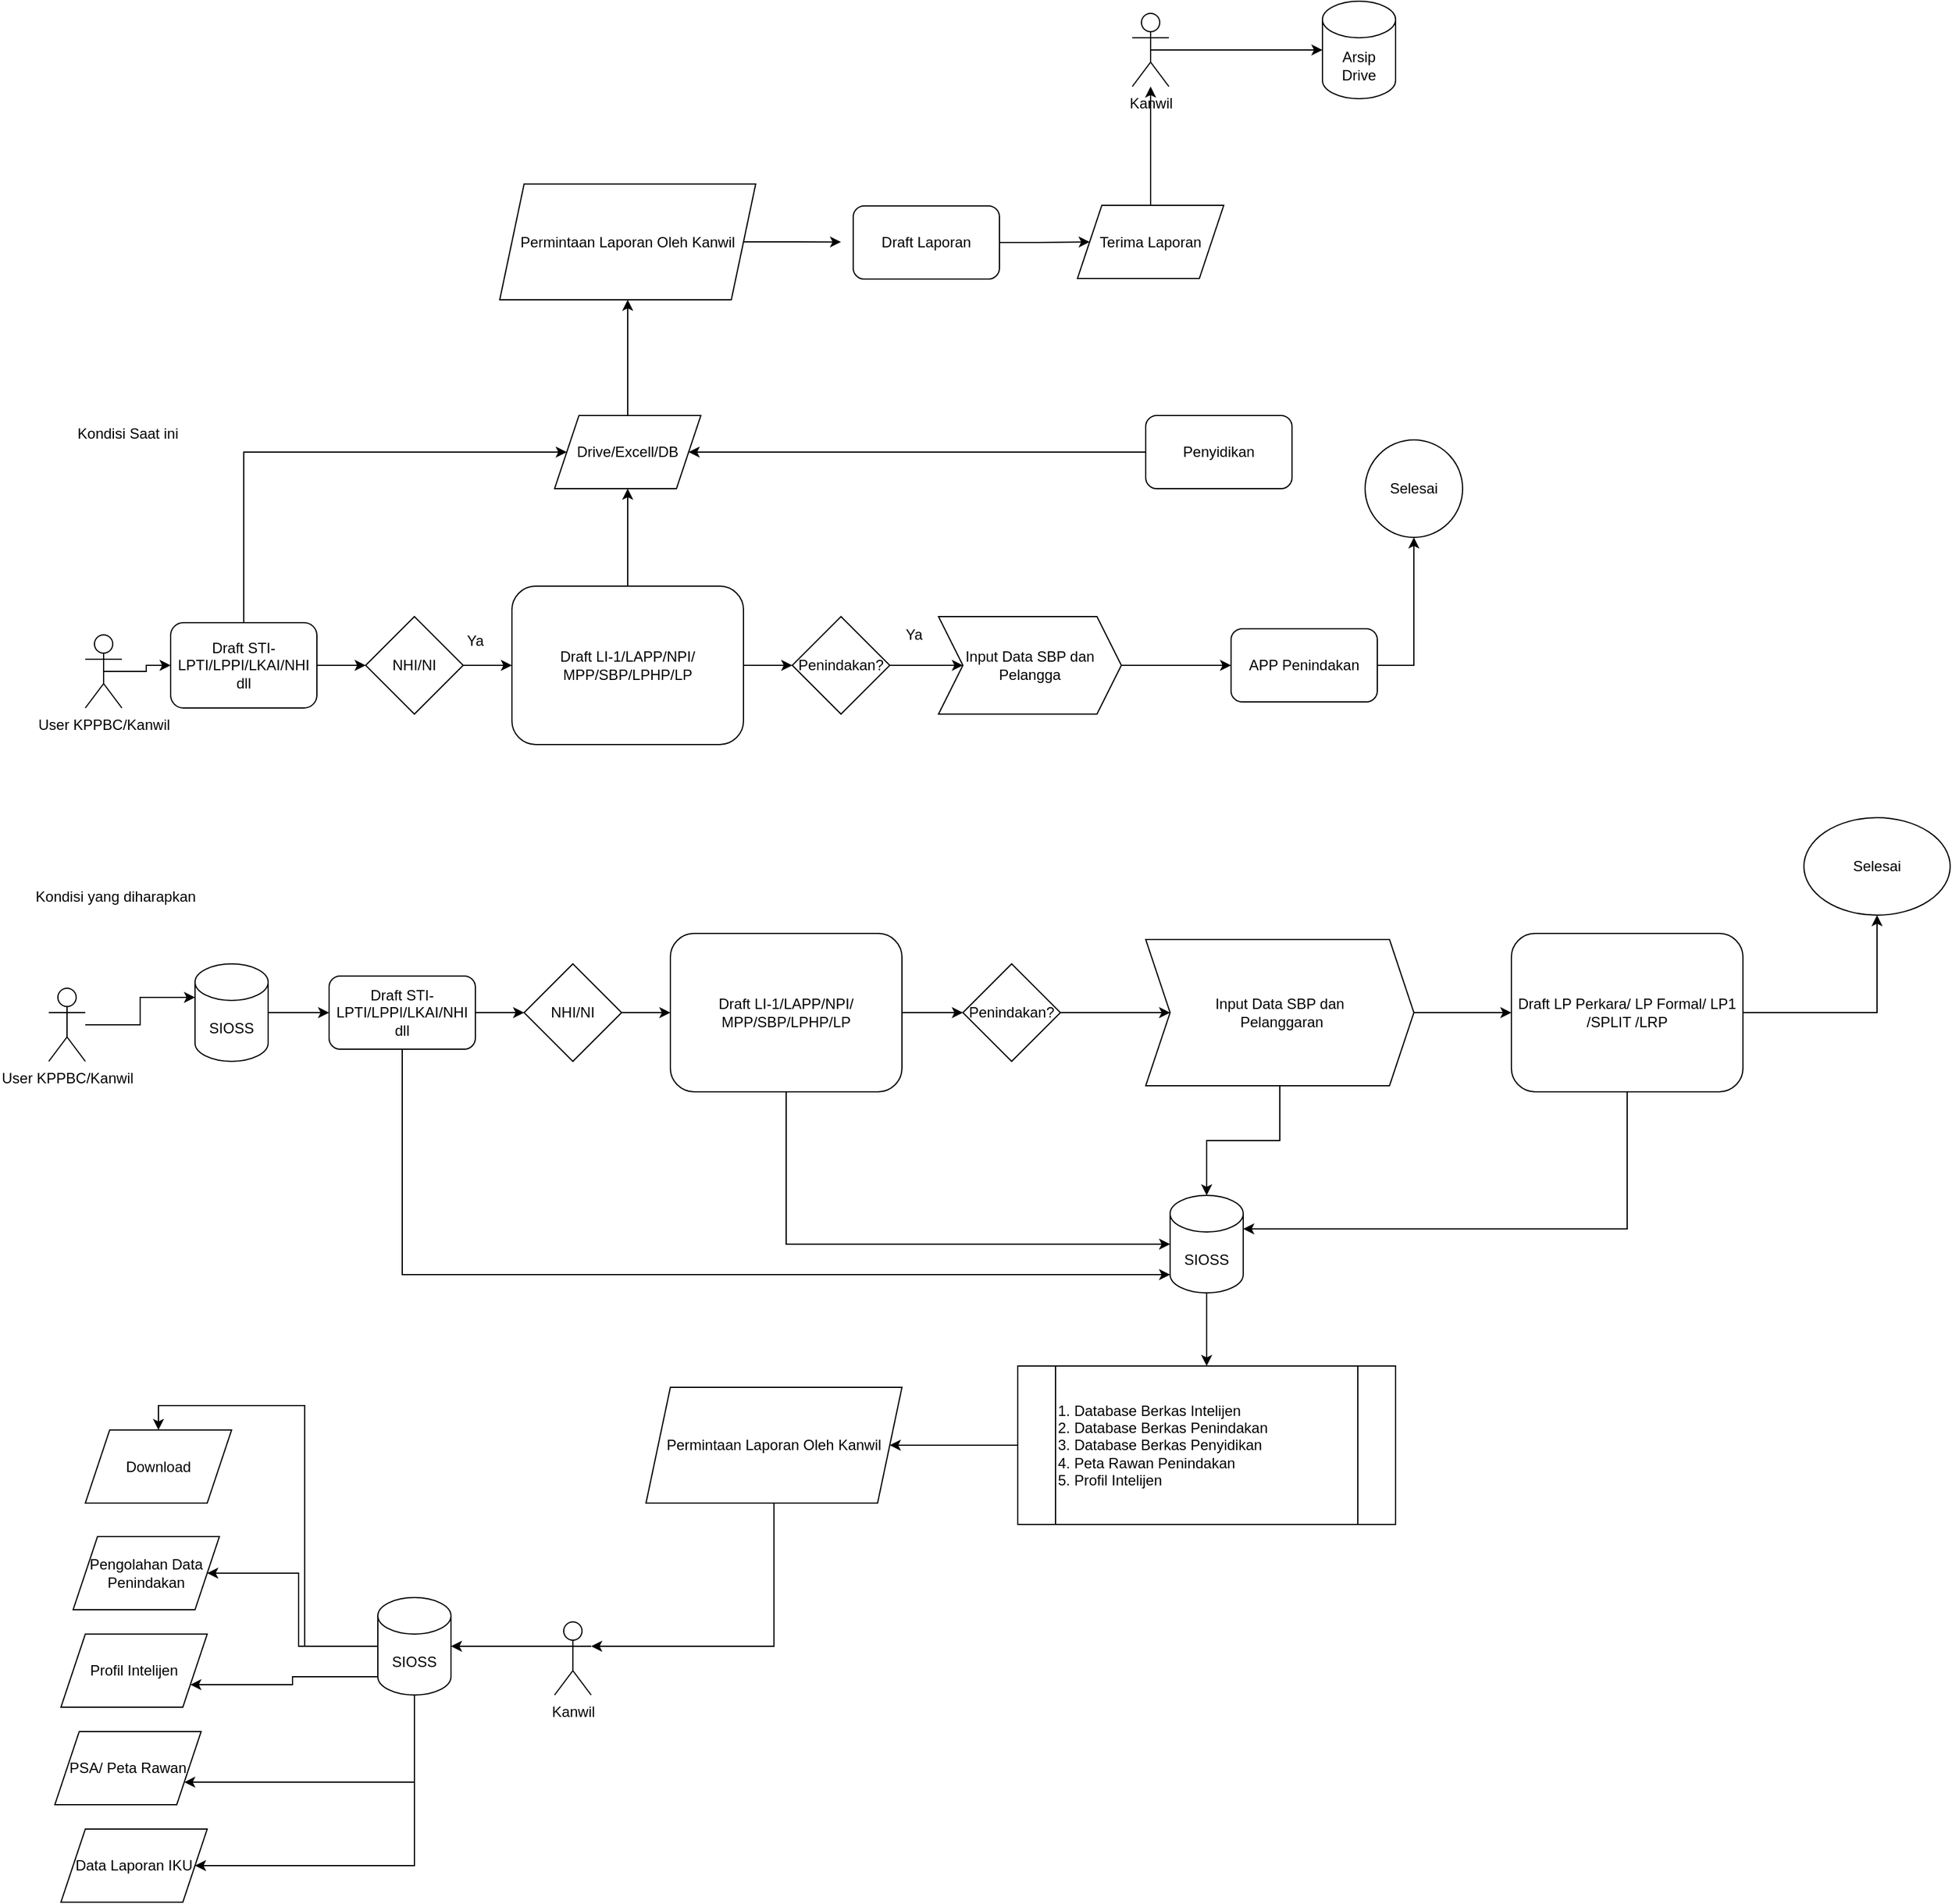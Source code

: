 <mxfile version="16.4.7" type="github"><diagram id="DJ_Ps_fzaINZI8N2LzJv" name="Page-1"><mxGraphModel dx="3793" dy="2732" grid="1" gridSize="10" guides="1" tooltips="1" connect="1" arrows="1" fold="1" page="1" pageScale="1" pageWidth="827" pageHeight="1169" math="0" shadow="0"><root><mxCell id="0"/><mxCell id="1" parent="0"/><mxCell id="MDOAliKva9BKkH3c2uKR-26" style="edgeStyle=orthogonalEdgeStyle;rounded=0;orthogonalLoop=1;jettySize=auto;html=1;exitX=0.5;exitY=0.5;exitDx=0;exitDy=0;exitPerimeter=0;entryX=0;entryY=0.5;entryDx=0;entryDy=0;" edge="1" parent="1" source="MDOAliKva9BKkH3c2uKR-2" target="MDOAliKva9BKkH3c2uKR-17"><mxGeometry relative="1" as="geometry"/></mxCell><mxCell id="MDOAliKva9BKkH3c2uKR-2" value="User KPPBC/Kanwil" style="shape=umlActor;verticalLabelPosition=bottom;verticalAlign=top;html=1;outlineConnect=0;" vertex="1" parent="1"><mxGeometry x="-740" y="100" width="30" height="60" as="geometry"/></mxCell><mxCell id="MDOAliKva9BKkH3c2uKR-31" style="edgeStyle=orthogonalEdgeStyle;rounded=0;orthogonalLoop=1;jettySize=auto;html=1;exitX=1;exitY=0.5;exitDx=0;exitDy=0;entryX=0.5;entryY=1;entryDx=0;entryDy=0;" edge="1" parent="1" source="MDOAliKva9BKkH3c2uKR-4" target="MDOAliKva9BKkH3c2uKR-25"><mxGeometry relative="1" as="geometry"/></mxCell><mxCell id="MDOAliKva9BKkH3c2uKR-4" value="APP Penindakan" style="whiteSpace=wrap;html=1;rounded=1;" vertex="1" parent="1"><mxGeometry x="200" y="95" width="120" height="60" as="geometry"/></mxCell><mxCell id="MDOAliKva9BKkH3c2uKR-30" style="edgeStyle=orthogonalEdgeStyle;rounded=0;orthogonalLoop=1;jettySize=auto;html=1;exitX=1;exitY=0.5;exitDx=0;exitDy=0;entryX=0;entryY=0.5;entryDx=0;entryDy=0;" edge="1" parent="1" source="MDOAliKva9BKkH3c2uKR-7" target="MDOAliKva9BKkH3c2uKR-4"><mxGeometry relative="1" as="geometry"/></mxCell><mxCell id="MDOAliKva9BKkH3c2uKR-7" value="Input Data SBP dan Pelangga" style="shape=step;perimeter=stepPerimeter;whiteSpace=wrap;html=1;fixedSize=1;" vertex="1" parent="1"><mxGeometry x="-40" y="85" width="150" height="80" as="geometry"/></mxCell><mxCell id="MDOAliKva9BKkH3c2uKR-11" value="Kondisi Saat ini" style="text;html=1;strokeColor=none;fillColor=none;align=center;verticalAlign=middle;whiteSpace=wrap;rounded=0;" vertex="1" parent="1"><mxGeometry x="-800" y="-80" width="190" height="30" as="geometry"/></mxCell><mxCell id="MDOAliKva9BKkH3c2uKR-12" value="Kondisi yang diharapkan" style="text;html=1;strokeColor=none;fillColor=none;align=center;verticalAlign=middle;whiteSpace=wrap;rounded=0;" vertex="1" parent="1"><mxGeometry x="-810" y="300" width="190" height="30" as="geometry"/></mxCell><mxCell id="MDOAliKva9BKkH3c2uKR-49" style="edgeStyle=orthogonalEdgeStyle;rounded=0;orthogonalLoop=1;jettySize=auto;html=1;entryX=0;entryY=0;entryDx=0;entryDy=27.5;entryPerimeter=0;" edge="1" parent="1" source="MDOAliKva9BKkH3c2uKR-13" target="MDOAliKva9BKkH3c2uKR-42"><mxGeometry relative="1" as="geometry"/></mxCell><mxCell id="MDOAliKva9BKkH3c2uKR-13" value="User KPPBC/Kanwil" style="shape=umlActor;verticalLabelPosition=bottom;verticalAlign=top;html=1;outlineConnect=0;" vertex="1" parent="1"><mxGeometry x="-770" y="390" width="30" height="60" as="geometry"/></mxCell><mxCell id="MDOAliKva9BKkH3c2uKR-51" style="edgeStyle=orthogonalEdgeStyle;rounded=0;orthogonalLoop=1;jettySize=auto;html=1;exitX=1;exitY=0.5;exitDx=0;exitDy=0;entryX=0;entryY=0.5;entryDx=0;entryDy=0;" edge="1" parent="1" source="MDOAliKva9BKkH3c2uKR-16" target="MDOAliKva9BKkH3c2uKR-43"><mxGeometry relative="1" as="geometry"/></mxCell><mxCell id="MDOAliKva9BKkH3c2uKR-59" style="edgeStyle=orthogonalEdgeStyle;rounded=0;orthogonalLoop=1;jettySize=auto;html=1;exitX=0.5;exitY=1;exitDx=0;exitDy=0;entryX=0;entryY=1;entryDx=0;entryDy=-15;entryPerimeter=0;" edge="1" parent="1" source="MDOAliKva9BKkH3c2uKR-16" target="MDOAliKva9BKkH3c2uKR-58"><mxGeometry relative="1" as="geometry"/></mxCell><mxCell id="MDOAliKva9BKkH3c2uKR-16" value="Draft STI-LPTI/LPPI/LKAI/NHI dll" style="rounded=1;whiteSpace=wrap;html=1;" vertex="1" parent="1"><mxGeometry x="-540" y="380" width="120" height="60" as="geometry"/></mxCell><mxCell id="MDOAliKva9BKkH3c2uKR-27" style="edgeStyle=orthogonalEdgeStyle;rounded=0;orthogonalLoop=1;jettySize=auto;html=1;exitX=1;exitY=0.5;exitDx=0;exitDy=0;entryX=0;entryY=0.5;entryDx=0;entryDy=0;" edge="1" parent="1" source="MDOAliKva9BKkH3c2uKR-17" target="MDOAliKva9BKkH3c2uKR-21"><mxGeometry relative="1" as="geometry"/></mxCell><mxCell id="MDOAliKva9BKkH3c2uKR-32" style="edgeStyle=orthogonalEdgeStyle;rounded=0;orthogonalLoop=1;jettySize=auto;html=1;exitX=0.5;exitY=0;exitDx=0;exitDy=0;entryX=0;entryY=0.5;entryDx=0;entryDy=0;" edge="1" parent="1" source="MDOAliKva9BKkH3c2uKR-17" target="MDOAliKva9BKkH3c2uKR-33"><mxGeometry relative="1" as="geometry"><mxPoint x="-610" y="10.0" as="targetPoint"/><Array as="points"><mxPoint x="-610" y="-50"/></Array></mxGeometry></mxCell><mxCell id="MDOAliKva9BKkH3c2uKR-17" value="Draft STI-LPTI/LPPI/LKAI/NHI dll" style="rounded=1;whiteSpace=wrap;html=1;" vertex="1" parent="1"><mxGeometry x="-670" y="90" width="120" height="70" as="geometry"/></mxCell><mxCell id="MDOAliKva9BKkH3c2uKR-28" style="edgeStyle=orthogonalEdgeStyle;rounded=0;orthogonalLoop=1;jettySize=auto;html=1;exitX=1;exitY=0.5;exitDx=0;exitDy=0;entryX=0;entryY=0.5;entryDx=0;entryDy=0;" edge="1" parent="1" source="MDOAliKva9BKkH3c2uKR-18" target="MDOAliKva9BKkH3c2uKR-19"><mxGeometry relative="1" as="geometry"/></mxCell><mxCell id="MDOAliKva9BKkH3c2uKR-34" style="edgeStyle=orthogonalEdgeStyle;rounded=0;orthogonalLoop=1;jettySize=auto;html=1;exitX=0.5;exitY=0;exitDx=0;exitDy=0;entryX=0.5;entryY=1;entryDx=0;entryDy=0;" edge="1" parent="1" source="MDOAliKva9BKkH3c2uKR-18" target="MDOAliKva9BKkH3c2uKR-33"><mxGeometry relative="1" as="geometry"/></mxCell><mxCell id="MDOAliKva9BKkH3c2uKR-18" value="Draft LI-1/LAPP/NPI/&lt;br&gt;MPP/SBP/LPHP/LP" style="rounded=1;whiteSpace=wrap;html=1;" vertex="1" parent="1"><mxGeometry x="-390" y="60" width="190" height="130" as="geometry"/></mxCell><mxCell id="MDOAliKva9BKkH3c2uKR-20" style="edgeStyle=orthogonalEdgeStyle;rounded=0;orthogonalLoop=1;jettySize=auto;html=1;exitX=1;exitY=0.5;exitDx=0;exitDy=0;entryX=0;entryY=0.5;entryDx=0;entryDy=0;" edge="1" parent="1" source="MDOAliKva9BKkH3c2uKR-19" target="MDOAliKva9BKkH3c2uKR-7"><mxGeometry relative="1" as="geometry"/></mxCell><mxCell id="MDOAliKva9BKkH3c2uKR-19" value="Penindakan?" style="rhombus;whiteSpace=wrap;html=1;" vertex="1" parent="1"><mxGeometry x="-160" y="85" width="80" height="80" as="geometry"/></mxCell><mxCell id="MDOAliKva9BKkH3c2uKR-23" style="edgeStyle=orthogonalEdgeStyle;rounded=0;orthogonalLoop=1;jettySize=auto;html=1;exitX=1;exitY=0.5;exitDx=0;exitDy=0;entryX=0;entryY=0.5;entryDx=0;entryDy=0;" edge="1" parent="1" source="MDOAliKva9BKkH3c2uKR-21" target="MDOAliKva9BKkH3c2uKR-18"><mxGeometry relative="1" as="geometry"/></mxCell><mxCell id="MDOAliKva9BKkH3c2uKR-21" value="NHI/NI" style="rhombus;whiteSpace=wrap;html=1;" vertex="1" parent="1"><mxGeometry x="-510" y="85" width="80" height="80" as="geometry"/></mxCell><mxCell id="MDOAliKva9BKkH3c2uKR-25" value="Selesai" style="ellipse;whiteSpace=wrap;html=1;aspect=fixed;" vertex="1" parent="1"><mxGeometry x="310" y="-60" width="80" height="80" as="geometry"/></mxCell><mxCell id="MDOAliKva9BKkH3c2uKR-73" style="edgeStyle=orthogonalEdgeStyle;rounded=0;orthogonalLoop=1;jettySize=auto;html=1;exitX=0.5;exitY=0;exitDx=0;exitDy=0;entryX=0.5;entryY=1;entryDx=0;entryDy=0;" edge="1" parent="1" source="MDOAliKva9BKkH3c2uKR-33" target="MDOAliKva9BKkH3c2uKR-72"><mxGeometry relative="1" as="geometry"/></mxCell><mxCell id="MDOAliKva9BKkH3c2uKR-33" value="Drive/Excell/DB" style="shape=parallelogram;perimeter=parallelogramPerimeter;whiteSpace=wrap;html=1;fixedSize=1;" vertex="1" parent="1"><mxGeometry x="-355" y="-80" width="120" height="60" as="geometry"/></mxCell><mxCell id="MDOAliKva9BKkH3c2uKR-35" value="Ya" style="text;html=1;strokeColor=none;fillColor=none;align=center;verticalAlign=middle;whiteSpace=wrap;rounded=0;" vertex="1" parent="1"><mxGeometry x="-450" y="90" width="60" height="30" as="geometry"/></mxCell><mxCell id="MDOAliKva9BKkH3c2uKR-36" value="Ya" style="text;html=1;strokeColor=none;fillColor=none;align=center;verticalAlign=middle;whiteSpace=wrap;rounded=0;" vertex="1" parent="1"><mxGeometry x="-90" y="85" width="60" height="30" as="geometry"/></mxCell><mxCell id="MDOAliKva9BKkH3c2uKR-38" style="edgeStyle=orthogonalEdgeStyle;rounded=0;orthogonalLoop=1;jettySize=auto;html=1;entryX=1;entryY=0.5;entryDx=0;entryDy=0;" edge="1" parent="1" source="MDOAliKva9BKkH3c2uKR-37" target="MDOAliKva9BKkH3c2uKR-33"><mxGeometry relative="1" as="geometry"/></mxCell><mxCell id="MDOAliKva9BKkH3c2uKR-37" value="Penyidikan" style="rounded=1;whiteSpace=wrap;html=1;" vertex="1" parent="1"><mxGeometry x="130" y="-80" width="120" height="60" as="geometry"/></mxCell><mxCell id="MDOAliKva9BKkH3c2uKR-50" style="edgeStyle=orthogonalEdgeStyle;rounded=0;orthogonalLoop=1;jettySize=auto;html=1;exitX=1;exitY=0.5;exitDx=0;exitDy=0;exitPerimeter=0;entryX=0;entryY=0.5;entryDx=0;entryDy=0;" edge="1" parent="1" source="MDOAliKva9BKkH3c2uKR-42" target="MDOAliKva9BKkH3c2uKR-16"><mxGeometry relative="1" as="geometry"/></mxCell><mxCell id="MDOAliKva9BKkH3c2uKR-42" value="SIOSS" style="shape=cylinder3;whiteSpace=wrap;html=1;boundedLbl=1;backgroundOutline=1;size=15;" vertex="1" parent="1"><mxGeometry x="-650" y="370" width="60" height="80" as="geometry"/></mxCell><mxCell id="MDOAliKva9BKkH3c2uKR-52" style="edgeStyle=orthogonalEdgeStyle;rounded=0;orthogonalLoop=1;jettySize=auto;html=1;exitX=1;exitY=0.5;exitDx=0;exitDy=0;entryX=0;entryY=0.5;entryDx=0;entryDy=0;" edge="1" parent="1" source="MDOAliKva9BKkH3c2uKR-43" target="MDOAliKva9BKkH3c2uKR-44"><mxGeometry relative="1" as="geometry"/></mxCell><mxCell id="MDOAliKva9BKkH3c2uKR-43" value="NHI/NI" style="rhombus;whiteSpace=wrap;html=1;" vertex="1" parent="1"><mxGeometry x="-380" y="370" width="80" height="80" as="geometry"/></mxCell><mxCell id="MDOAliKva9BKkH3c2uKR-53" style="edgeStyle=orthogonalEdgeStyle;rounded=0;orthogonalLoop=1;jettySize=auto;html=1;exitX=1;exitY=0.5;exitDx=0;exitDy=0;entryX=0;entryY=0.5;entryDx=0;entryDy=0;" edge="1" parent="1" source="MDOAliKva9BKkH3c2uKR-44" target="MDOAliKva9BKkH3c2uKR-45"><mxGeometry relative="1" as="geometry"/></mxCell><mxCell id="MDOAliKva9BKkH3c2uKR-60" style="edgeStyle=orthogonalEdgeStyle;rounded=0;orthogonalLoop=1;jettySize=auto;html=1;exitX=0.5;exitY=1;exitDx=0;exitDy=0;entryX=0;entryY=0.5;entryDx=0;entryDy=0;entryPerimeter=0;" edge="1" parent="1" source="MDOAliKva9BKkH3c2uKR-44" target="MDOAliKva9BKkH3c2uKR-58"><mxGeometry relative="1" as="geometry"/></mxCell><mxCell id="MDOAliKva9BKkH3c2uKR-44" value="Draft LI-1/LAPP/NPI/&lt;br&gt;MPP/SBP/LPHP/LP" style="rounded=1;whiteSpace=wrap;html=1;" vertex="1" parent="1"><mxGeometry x="-260" y="345" width="190" height="130" as="geometry"/></mxCell><mxCell id="MDOAliKva9BKkH3c2uKR-54" style="edgeStyle=orthogonalEdgeStyle;rounded=0;orthogonalLoop=1;jettySize=auto;html=1;exitX=1;exitY=0.5;exitDx=0;exitDy=0;entryX=0;entryY=0.5;entryDx=0;entryDy=0;" edge="1" parent="1" source="MDOAliKva9BKkH3c2uKR-45" target="MDOAliKva9BKkH3c2uKR-46"><mxGeometry relative="1" as="geometry"/></mxCell><mxCell id="MDOAliKva9BKkH3c2uKR-45" value="Penindakan?" style="rhombus;whiteSpace=wrap;html=1;" vertex="1" parent="1"><mxGeometry x="-20" y="370" width="80" height="80" as="geometry"/></mxCell><mxCell id="MDOAliKva9BKkH3c2uKR-55" style="edgeStyle=orthogonalEdgeStyle;rounded=0;orthogonalLoop=1;jettySize=auto;html=1;exitX=1;exitY=0.5;exitDx=0;exitDy=0;entryX=0;entryY=0.5;entryDx=0;entryDy=0;" edge="1" parent="1" source="MDOAliKva9BKkH3c2uKR-46" target="MDOAliKva9BKkH3c2uKR-48"><mxGeometry relative="1" as="geometry"/></mxCell><mxCell id="MDOAliKva9BKkH3c2uKR-61" style="edgeStyle=orthogonalEdgeStyle;rounded=0;orthogonalLoop=1;jettySize=auto;html=1;exitX=0.5;exitY=1;exitDx=0;exitDy=0;entryX=0.5;entryY=0;entryDx=0;entryDy=0;entryPerimeter=0;" edge="1" parent="1" source="MDOAliKva9BKkH3c2uKR-46" target="MDOAliKva9BKkH3c2uKR-58"><mxGeometry relative="1" as="geometry"/></mxCell><mxCell id="MDOAliKva9BKkH3c2uKR-46" value="Input Data SBP dan&lt;br&gt;&amp;nbsp;Pelanggaran" style="shape=step;perimeter=stepPerimeter;whiteSpace=wrap;html=1;fixedSize=1;" vertex="1" parent="1"><mxGeometry x="130" y="350" width="220" height="120" as="geometry"/></mxCell><mxCell id="MDOAliKva9BKkH3c2uKR-57" style="edgeStyle=orthogonalEdgeStyle;rounded=0;orthogonalLoop=1;jettySize=auto;html=1;exitX=1;exitY=0.5;exitDx=0;exitDy=0;entryX=0.5;entryY=1;entryDx=0;entryDy=0;" edge="1" parent="1" source="MDOAliKva9BKkH3c2uKR-48" target="MDOAliKva9BKkH3c2uKR-56"><mxGeometry relative="1" as="geometry"/></mxCell><mxCell id="MDOAliKva9BKkH3c2uKR-62" style="edgeStyle=orthogonalEdgeStyle;rounded=0;orthogonalLoop=1;jettySize=auto;html=1;exitX=0.5;exitY=1;exitDx=0;exitDy=0;entryX=1;entryY=0;entryDx=0;entryDy=27.5;entryPerimeter=0;" edge="1" parent="1" source="MDOAliKva9BKkH3c2uKR-48" target="MDOAliKva9BKkH3c2uKR-58"><mxGeometry relative="1" as="geometry"/></mxCell><mxCell id="MDOAliKva9BKkH3c2uKR-48" value="Draft LP Perkara/ LP Formal/ LP1 /SPLIT /LRP" style="rounded=1;whiteSpace=wrap;html=1;" vertex="1" parent="1"><mxGeometry x="430" y="345" width="190" height="130" as="geometry"/></mxCell><mxCell id="MDOAliKva9BKkH3c2uKR-56" value="Selesai" style="ellipse;whiteSpace=wrap;html=1;" vertex="1" parent="1"><mxGeometry x="670" y="250" width="120" height="80" as="geometry"/></mxCell><mxCell id="MDOAliKva9BKkH3c2uKR-64" style="edgeStyle=orthogonalEdgeStyle;rounded=0;orthogonalLoop=1;jettySize=auto;html=1;exitX=0.5;exitY=1;exitDx=0;exitDy=0;exitPerimeter=0;entryX=0.5;entryY=0;entryDx=0;entryDy=0;" edge="1" parent="1" source="MDOAliKva9BKkH3c2uKR-58" target="MDOAliKva9BKkH3c2uKR-63"><mxGeometry relative="1" as="geometry"/></mxCell><mxCell id="MDOAliKva9BKkH3c2uKR-58" value="SIOSS" style="shape=cylinder3;whiteSpace=wrap;html=1;boundedLbl=1;backgroundOutline=1;size=15;" vertex="1" parent="1"><mxGeometry x="150" y="560" width="60" height="80" as="geometry"/></mxCell><mxCell id="MDOAliKva9BKkH3c2uKR-68" style="edgeStyle=orthogonalEdgeStyle;rounded=0;orthogonalLoop=1;jettySize=auto;html=1;exitX=0;exitY=0.5;exitDx=0;exitDy=0;" edge="1" parent="1" source="MDOAliKva9BKkH3c2uKR-63" target="MDOAliKva9BKkH3c2uKR-66"><mxGeometry relative="1" as="geometry"/></mxCell><mxCell id="MDOAliKva9BKkH3c2uKR-63" value="&lt;div style=&quot;text-align: justify&quot;&gt;&lt;span&gt;1. Database Berkas Intelijen&lt;/span&gt;&lt;/div&gt;&lt;div style=&quot;text-align: justify&quot;&gt;&lt;span&gt;2. Database Berkas Penindakan&lt;/span&gt;&lt;/div&gt;&lt;div style=&quot;text-align: justify&quot;&gt;&lt;span&gt;3. Database Berkas Penyidikan&lt;/span&gt;&lt;/div&gt;&lt;div style=&quot;text-align: justify&quot;&gt;&lt;span&gt;4. Peta Rawan Penindakan&lt;/span&gt;&lt;/div&gt;&lt;div style=&quot;text-align: justify&quot;&gt;&lt;span&gt;5. Profil Intelijen&amp;nbsp;&lt;/span&gt;&lt;/div&gt;" style="shape=process;whiteSpace=wrap;html=1;backgroundOutline=1;align=left;" vertex="1" parent="1"><mxGeometry x="25" y="700" width="310" height="130" as="geometry"/></mxCell><mxCell id="MDOAliKva9BKkH3c2uKR-87" style="edgeStyle=orthogonalEdgeStyle;rounded=0;orthogonalLoop=1;jettySize=auto;html=1;exitX=0.5;exitY=1;exitDx=0;exitDy=0;entryX=1;entryY=0.333;entryDx=0;entryDy=0;entryPerimeter=0;" edge="1" parent="1" source="MDOAliKva9BKkH3c2uKR-66" target="MDOAliKva9BKkH3c2uKR-83"><mxGeometry relative="1" as="geometry"/></mxCell><mxCell id="MDOAliKva9BKkH3c2uKR-66" value="Permintaan Laporan Oleh Kanwil" style="shape=parallelogram;perimeter=parallelogramPerimeter;whiteSpace=wrap;html=1;fixedSize=1;" vertex="1" parent="1"><mxGeometry x="-280" y="717.5" width="210" height="95" as="geometry"/></mxCell><mxCell id="MDOAliKva9BKkH3c2uKR-100" style="edgeStyle=orthogonalEdgeStyle;rounded=0;orthogonalLoop=1;jettySize=auto;html=1;exitX=0;exitY=0.5;exitDx=0;exitDy=0;exitPerimeter=0;entryX=0.5;entryY=0;entryDx=0;entryDy=0;" edge="1" parent="1" source="MDOAliKva9BKkH3c2uKR-67" target="MDOAliKva9BKkH3c2uKR-70"><mxGeometry relative="1" as="geometry"/></mxCell><mxCell id="MDOAliKva9BKkH3c2uKR-101" style="edgeStyle=orthogonalEdgeStyle;rounded=0;orthogonalLoop=1;jettySize=auto;html=1;entryX=1;entryY=0.5;entryDx=0;entryDy=0;" edge="1" parent="1" source="MDOAliKva9BKkH3c2uKR-67" target="MDOAliKva9BKkH3c2uKR-90"><mxGeometry relative="1" as="geometry"/></mxCell><mxCell id="MDOAliKva9BKkH3c2uKR-103" style="edgeStyle=orthogonalEdgeStyle;rounded=0;orthogonalLoop=1;jettySize=auto;html=1;entryX=1;entryY=0.75;entryDx=0;entryDy=0;exitX=0.5;exitY=1;exitDx=0;exitDy=0;exitPerimeter=0;" edge="1" parent="1" source="MDOAliKva9BKkH3c2uKR-67" target="MDOAliKva9BKkH3c2uKR-97"><mxGeometry relative="1" as="geometry"><mxPoint x="-540" y="1060" as="targetPoint"/><mxPoint x="-470" y="980" as="sourcePoint"/><Array as="points"><mxPoint x="-470" y="1041"/></Array></mxGeometry></mxCell><mxCell id="MDOAliKva9BKkH3c2uKR-104" style="edgeStyle=orthogonalEdgeStyle;rounded=0;orthogonalLoop=1;jettySize=auto;html=1;exitX=0.5;exitY=1;exitDx=0;exitDy=0;exitPerimeter=0;entryX=1;entryY=0.5;entryDx=0;entryDy=0;" edge="1" parent="1" source="MDOAliKva9BKkH3c2uKR-67" target="MDOAliKva9BKkH3c2uKR-99"><mxGeometry relative="1" as="geometry"><Array as="points"><mxPoint x="-470" y="1110"/></Array></mxGeometry></mxCell><mxCell id="MDOAliKva9BKkH3c2uKR-106" style="edgeStyle=orthogonalEdgeStyle;rounded=0;orthogonalLoop=1;jettySize=auto;html=1;exitX=0;exitY=1;exitDx=0;exitDy=-15;exitPerimeter=0;entryX=1;entryY=0.75;entryDx=0;entryDy=0;" edge="1" parent="1" source="MDOAliKva9BKkH3c2uKR-67" target="MDOAliKva9BKkH3c2uKR-94"><mxGeometry relative="1" as="geometry"/></mxCell><mxCell id="MDOAliKva9BKkH3c2uKR-67" value="SIOSS" style="shape=cylinder3;whiteSpace=wrap;html=1;boundedLbl=1;backgroundOutline=1;size=15;" vertex="1" parent="1"><mxGeometry x="-500" y="890" width="60" height="80" as="geometry"/></mxCell><mxCell id="MDOAliKva9BKkH3c2uKR-70" value="Download" style="shape=parallelogram;perimeter=parallelogramPerimeter;whiteSpace=wrap;html=1;fixedSize=1;" vertex="1" parent="1"><mxGeometry x="-740" y="752.5" width="120" height="60" as="geometry"/></mxCell><mxCell id="MDOAliKva9BKkH3c2uKR-74" style="edgeStyle=orthogonalEdgeStyle;rounded=0;orthogonalLoop=1;jettySize=auto;html=1;exitX=1;exitY=0.5;exitDx=0;exitDy=0;" edge="1" parent="1" source="MDOAliKva9BKkH3c2uKR-72"><mxGeometry relative="1" as="geometry"><mxPoint x="-120" y="-222.412" as="targetPoint"/></mxGeometry></mxCell><mxCell id="MDOAliKva9BKkH3c2uKR-72" value="Permintaan Laporan Oleh Kanwil" style="shape=parallelogram;perimeter=parallelogramPerimeter;whiteSpace=wrap;html=1;fixedSize=1;" vertex="1" parent="1"><mxGeometry x="-400" y="-270" width="210" height="95" as="geometry"/></mxCell><mxCell id="MDOAliKva9BKkH3c2uKR-80" style="edgeStyle=orthogonalEdgeStyle;rounded=0;orthogonalLoop=1;jettySize=auto;html=1;exitX=1;exitY=0.5;exitDx=0;exitDy=0;entryX=0;entryY=0.5;entryDx=0;entryDy=0;" edge="1" parent="1" source="MDOAliKva9BKkH3c2uKR-75" target="MDOAliKva9BKkH3c2uKR-76"><mxGeometry relative="1" as="geometry"/></mxCell><mxCell id="MDOAliKva9BKkH3c2uKR-75" value="Draft Laporan" style="rounded=1;whiteSpace=wrap;html=1;" vertex="1" parent="1"><mxGeometry x="-110" y="-252" width="120" height="60" as="geometry"/></mxCell><mxCell id="MDOAliKva9BKkH3c2uKR-79" style="edgeStyle=orthogonalEdgeStyle;rounded=0;orthogonalLoop=1;jettySize=auto;html=1;exitX=0.5;exitY=0;exitDx=0;exitDy=0;" edge="1" parent="1" source="MDOAliKva9BKkH3c2uKR-76" target="MDOAliKva9BKkH3c2uKR-77"><mxGeometry relative="1" as="geometry"/></mxCell><mxCell id="MDOAliKva9BKkH3c2uKR-76" value="Terima Laporan" style="shape=parallelogram;perimeter=parallelogramPerimeter;whiteSpace=wrap;html=1;fixedSize=1;" vertex="1" parent="1"><mxGeometry x="74" y="-252.5" width="120" height="60" as="geometry"/></mxCell><mxCell id="MDOAliKva9BKkH3c2uKR-82" style="edgeStyle=orthogonalEdgeStyle;rounded=0;orthogonalLoop=1;jettySize=auto;html=1;exitX=0.5;exitY=0.5;exitDx=0;exitDy=0;exitPerimeter=0;" edge="1" parent="1" source="MDOAliKva9BKkH3c2uKR-77" target="MDOAliKva9BKkH3c2uKR-81"><mxGeometry relative="1" as="geometry"/></mxCell><mxCell id="MDOAliKva9BKkH3c2uKR-77" value="Kanwil" style="shape=umlActor;verticalLabelPosition=bottom;verticalAlign=top;html=1;outlineConnect=0;" vertex="1" parent="1"><mxGeometry x="119" y="-410" width="30" height="60" as="geometry"/></mxCell><mxCell id="MDOAliKva9BKkH3c2uKR-81" value="Arsip Drive" style="shape=cylinder3;whiteSpace=wrap;html=1;boundedLbl=1;backgroundOutline=1;size=15;" vertex="1" parent="1"><mxGeometry x="275" y="-420" width="60" height="80" as="geometry"/></mxCell><mxCell id="MDOAliKva9BKkH3c2uKR-88" style="edgeStyle=orthogonalEdgeStyle;rounded=0;orthogonalLoop=1;jettySize=auto;html=1;exitX=0;exitY=0.333;exitDx=0;exitDy=0;exitPerimeter=0;entryX=1;entryY=0.5;entryDx=0;entryDy=0;entryPerimeter=0;" edge="1" parent="1" source="MDOAliKva9BKkH3c2uKR-83" target="MDOAliKva9BKkH3c2uKR-67"><mxGeometry relative="1" as="geometry"/></mxCell><mxCell id="MDOAliKva9BKkH3c2uKR-83" value="Kanwil" style="shape=umlActor;verticalLabelPosition=bottom;verticalAlign=top;html=1;outlineConnect=0;" vertex="1" parent="1"><mxGeometry x="-355" y="910" width="30" height="60" as="geometry"/></mxCell><mxCell id="MDOAliKva9BKkH3c2uKR-90" value="Pengolahan Data Penindakan" style="shape=parallelogram;perimeter=parallelogramPerimeter;whiteSpace=wrap;html=1;fixedSize=1;" vertex="1" parent="1"><mxGeometry x="-750" y="840" width="120" height="60" as="geometry"/></mxCell><mxCell id="MDOAliKva9BKkH3c2uKR-94" value="Profil Intelijen" style="shape=parallelogram;perimeter=parallelogramPerimeter;whiteSpace=wrap;html=1;fixedSize=1;" vertex="1" parent="1"><mxGeometry x="-760" y="920" width="120" height="60" as="geometry"/></mxCell><mxCell id="MDOAliKva9BKkH3c2uKR-97" value="PSA/ Peta Rawan" style="shape=parallelogram;perimeter=parallelogramPerimeter;whiteSpace=wrap;html=1;fixedSize=1;" vertex="1" parent="1"><mxGeometry x="-765" y="1000" width="120" height="60" as="geometry"/></mxCell><mxCell id="MDOAliKva9BKkH3c2uKR-99" value="Data Laporan IKU" style="shape=parallelogram;perimeter=parallelogramPerimeter;whiteSpace=wrap;html=1;fixedSize=1;" vertex="1" parent="1"><mxGeometry x="-760" y="1080" width="120" height="60" as="geometry"/></mxCell></root></mxGraphModel></diagram></mxfile>